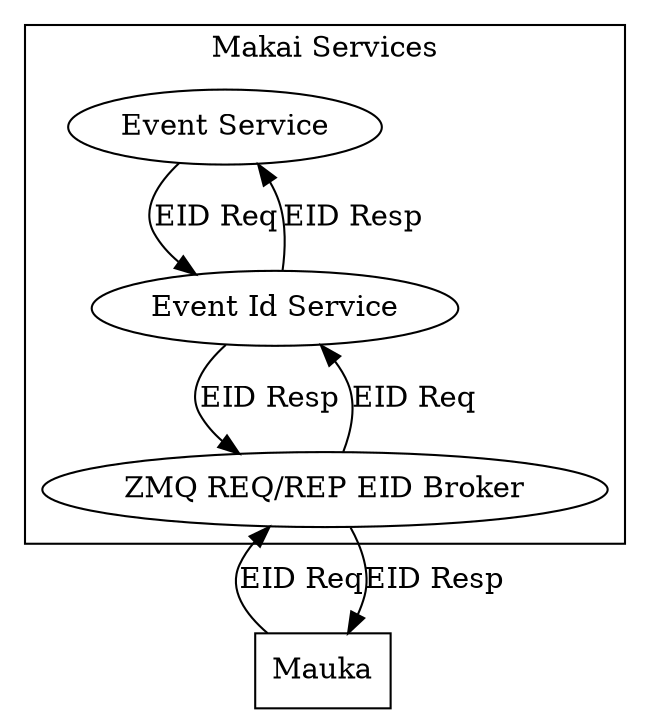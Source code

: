 digraph event_id_service {
    Mauka [shape="box"]

    subgraph cluster_makai {
        label = "Makai Services";
        EventService [label="Event Service"]
        EventIdService [label="Event Id Service"]
        EventIdBroker [label="ZMQ REQ/REP EID Broker"]
    }

    Mauka -> EventIdBroker [label="EID Req"]
    EventIdBroker -> EventIdService [label="EID Req"]
    EventIdService -> EventIdBroker [label="EID Resp"]
    EventIdBroker -> Mauka [label="EID Resp"]
    EventService -> EventIdService [label="EID Req"]
    EventIdService -> EventService [label="EID Resp"]
}
